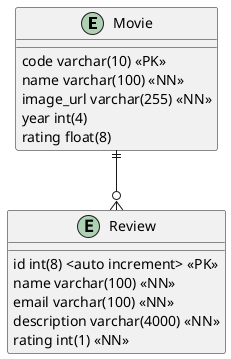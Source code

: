 @startuml "Modelo Entidad Relacion"

Entity Movie{
    code varchar(10) <<PK>>
    name varchar(100) <<NN>>
    image_url varchar(255) <<NN>>
    year int(4)
    rating float(8)
}

Entity Review{
    id int(8) <auto increment> <<PK>>
    name varchar(100) <<NN>>
    email varchar(100) <<NN>>
    description varchar(4000) <<NN>>
    rating int(1) <<NN>>
}

Movie ||--o{ Review

@enduml